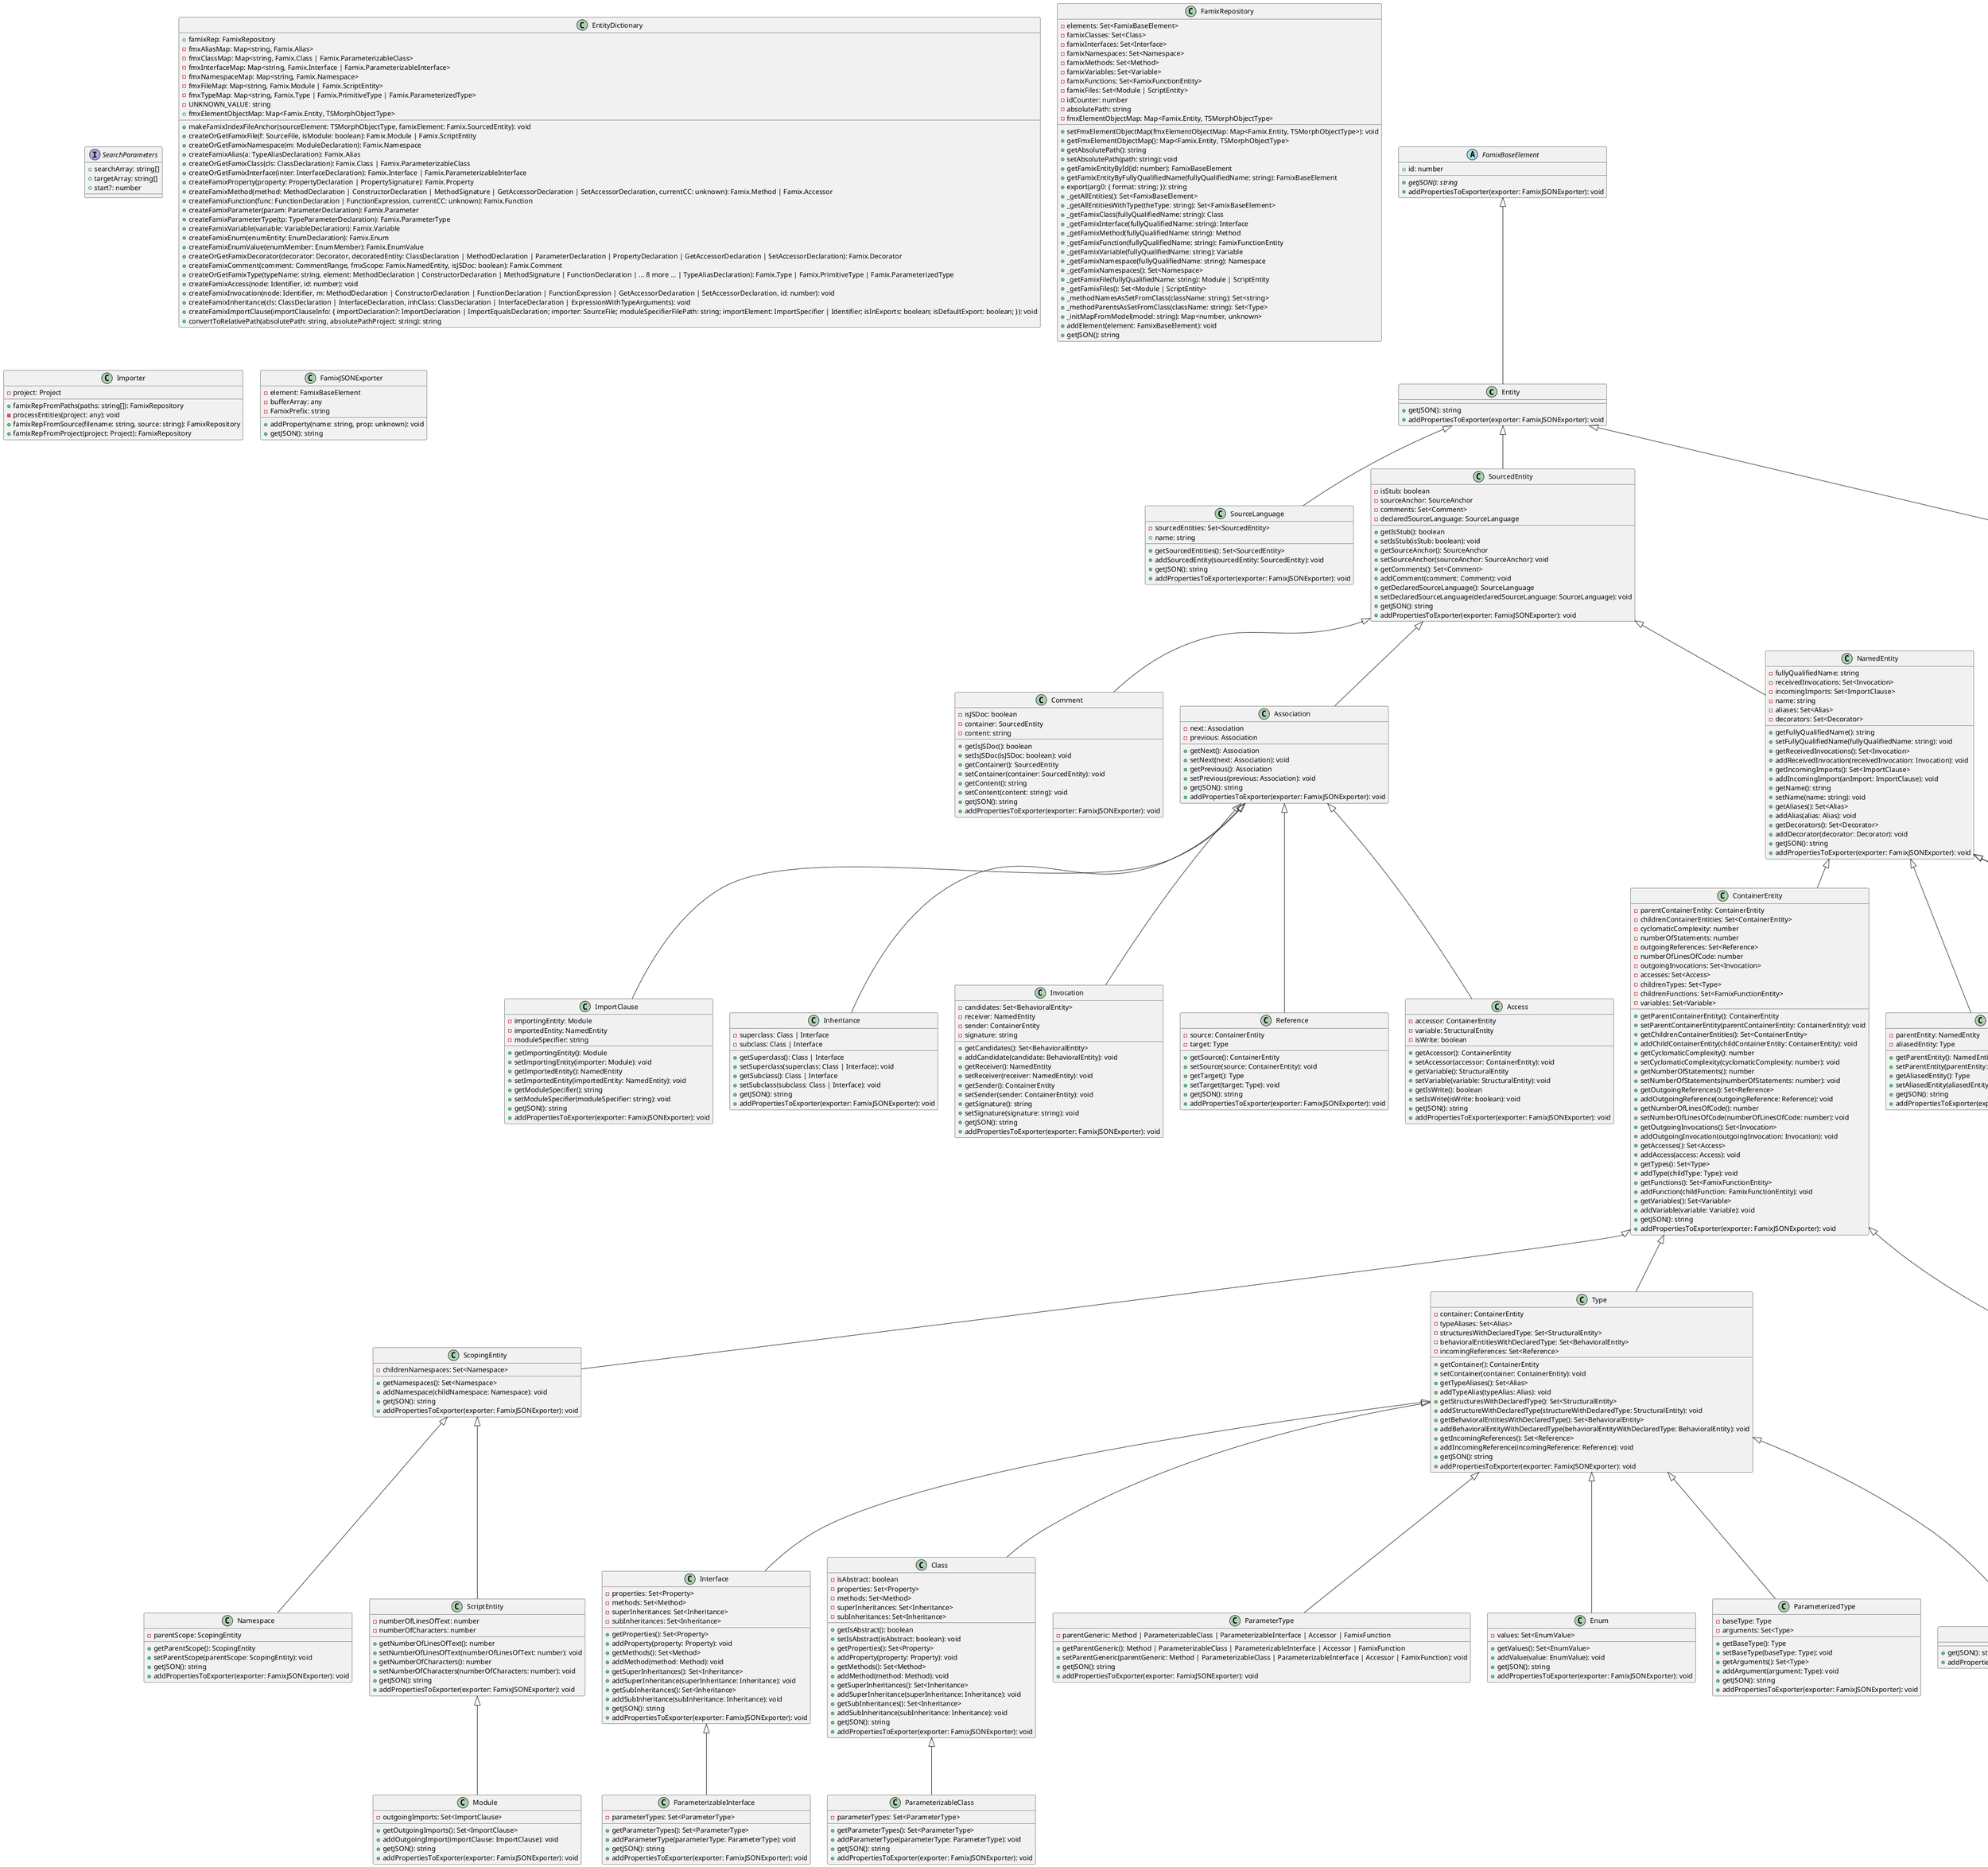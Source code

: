 @startuml
class Entity extends FamixBaseElement {
    +getJSON(): string
    +addPropertiesToExporter(exporter: FamixJSONExporter): void
}
class SourceLanguage extends Entity {
    -sourcedEntities: Set<SourcedEntity>
    +name: string
    +getSourcedEntities(): Set<SourcedEntity>
    +addSourcedEntity(sourcedEntity: SourcedEntity): void
    +getJSON(): string
    +addPropertiesToExporter(exporter: FamixJSONExporter): void
}
class Comment extends SourcedEntity {
    -isJSDoc: boolean
    +getIsJSDoc(): boolean
    +setIsJSDoc(isJSDoc: boolean): void
    -container: SourcedEntity
    +getContainer(): SourcedEntity
    +setContainer(container: SourcedEntity): void
    -content: string
    +getContent(): string
    +setContent(content: string): void
    +getJSON(): string
    +addPropertiesToExporter(exporter: FamixJSONExporter): void
}
class SourceAnchor extends Entity {
    -element: SourcedEntity
    +getElement(): SourcedEntity
    +setElement(element: SourcedEntity): void
    +getJSON(): string
    +addPropertiesToExporter(exporter: FamixJSONExporter): void
}
class SourcedEntity extends Entity {
    -isStub: boolean
    +getIsStub(): boolean
    +setIsStub(isStub: boolean): void
    -sourceAnchor: SourceAnchor
    +getSourceAnchor(): SourceAnchor
    +setSourceAnchor(sourceAnchor: SourceAnchor): void
    -comments: Set<Comment>
    +getComments(): Set<Comment>
    +addComment(comment: Comment): void
    -declaredSourceLanguage: SourceLanguage
    +getDeclaredSourceLanguage(): SourceLanguage
    +setDeclaredSourceLanguage(declaredSourceLanguage: SourceLanguage): void
    +getJSON(): string
    +addPropertiesToExporter(exporter: FamixJSONExporter): void
}
class Association extends SourcedEntity {
    -next: Association
    +getNext(): Association
    +setNext(next: Association): void
    -previous: Association
    +getPrevious(): Association
    +setPrevious(previous: Association): void
    +getJSON(): string
    +addPropertiesToExporter(exporter: FamixJSONExporter): void
}
class Namespace extends ScopingEntity {
    -parentScope: ScopingEntity
    +getParentScope(): ScopingEntity
    +setParentScope(parentScope: ScopingEntity): void
    +getJSON(): string
    +addPropertiesToExporter(exporter: FamixJSONExporter): void
}
class ScopingEntity extends ContainerEntity {
    -childrenNamespaces: Set<Namespace>
    +getNamespaces(): Set<Namespace>
    +addNamespace(childNamespace: Namespace): void
    +getJSON(): string
    +addPropertiesToExporter(exporter: FamixJSONExporter): void
}
class ScriptEntity extends ScopingEntity {
    -numberOfLinesOfText: number
    +getNumberOfLinesOfText(): number
    +setNumberOfLinesOfText(numberOfLinesOfText: number): void
    -numberOfCharacters: number
    +getNumberOfCharacters(): number
    +setNumberOfCharacters(numberOfCharacters: number): void
    +getJSON(): string
    +addPropertiesToExporter(exporter: FamixJSONExporter): void
}
class Module extends ScriptEntity {
    -outgoingImports: Set<ImportClause>
    +getOutgoingImports(): Set<ImportClause>
    +addOutgoingImport(importClause: ImportClause): void
    +getJSON(): string
    +addPropertiesToExporter(exporter: FamixJSONExporter): void
}
class ImportClause extends Association {
    -importingEntity: Module
    +getImportingEntity(): Module
    +setImportingEntity(importer: Module): void
    -importedEntity: NamedEntity
    +getImportedEntity(): NamedEntity
    +setImportedEntity(importedEntity: NamedEntity): void
    -moduleSpecifier: string
    +getModuleSpecifier(): string
    +setModuleSpecifier(moduleSpecifier: string): void
    +getJSON(): string
    +addPropertiesToExporter(exporter: FamixJSONExporter): void
}
class Alias extends NamedEntity {
    -parentEntity: NamedEntity
    +getParentEntity(): NamedEntity
    +setParentEntity(parentEntity: NamedEntity): void
    -aliasedEntity: Type
    +getAliasedEntity(): Type
    +setAliasedEntity(aliasedEntity: Type): void
    +getJSON(): string
    +addPropertiesToExporter(exporter: FamixJSONExporter): void
}
class Decorator extends NamedEntity {
    -decoratorExpression: string
    +getDecoratorExpression(): string
    +setDecoratorExpression(decoratorExpression: string): void
    -decoratedEntity: NamedEntity
    +getDecoratedEntity(): NamedEntity
    +setDecoratedEntity(decoratedEntity: NamedEntity): void
    +getJSON(): string
    +addPropertiesToExporter(exporter: FamixJSONExporter): void
}
class NamedEntity extends SourcedEntity {
    -fullyQualifiedName: string
    +getFullyQualifiedName(): string
    +setFullyQualifiedName(fullyQualifiedName: string): void
    -receivedInvocations: Set<Invocation>
    +getReceivedInvocations(): Set<Invocation>
    +addReceivedInvocation(receivedInvocation: Invocation): void
    -incomingImports: Set<ImportClause>
    +getIncomingImports(): Set<ImportClause>
    +addIncomingImport(anImport: ImportClause): void
    -name: string
    +getName(): string
    +setName(name: string): void
    -aliases: Set<Alias>
    +getAliases(): Set<Alias>
    +addAlias(alias: Alias): void
    -decorators: Set<Decorator>
    +getDecorators(): Set<Decorator>
    +addDecorator(decorator: Decorator): void
    +getJSON(): string
    +addPropertiesToExporter(exporter: FamixJSONExporter): void
}
class Parameter extends StructuralEntity {
    -parentEntity: BehavioralEntity
    +getParentEntity(): BehavioralEntity
    +setParentEntity(parentEntity: BehavioralEntity): void
    +getJSON(): string
    +addPropertiesToExporter(exporter: FamixJSONExporter): void
}
class Property extends StructuralEntity {
    -isClassSide: boolean
    +getIsClassSide(): boolean
    +setIsClassSide(isClassSide: boolean): void
    -parentEntity: Class | Interface
    +getParentEntity(): Class | Interface
    +setParentEntity(parentEntity: Class | Interface): void
    -modifiers: Set<string>
    +getModifiers(): Set<string>
    +addModifier(modifier: string): void
    +getJSON(): string
    +addPropertiesToExporter(exporter: FamixJSONExporter): void
}
class Inheritance extends Association {
    -superclass: Class | Interface
    +getSuperclass(): Class | Interface
    +setSuperclass(superclass: Class | Interface): void
    -subclass: Class | Interface
    +getSubclass(): Class | Interface
    +setSubclass(subclass: Class | Interface): void
    +getJSON(): string
    +addPropertiesToExporter(exporter: FamixJSONExporter): void
}
class Interface extends Type {
    -properties: Set<Property>
    +getProperties(): Set<Property>
    +addProperty(property: Property): void
    -methods: Set<Method>
    +getMethods(): Set<Method>
    +addMethod(method: Method): void
    -superInheritances: Set<Inheritance>
    +getSuperInheritances(): Set<Inheritance>
    +addSuperInheritance(superInheritance: Inheritance): void
    -subInheritances: Set<Inheritance>
    +getSubInheritances(): Set<Inheritance>
    +addSubInheritance(subInheritance: Inheritance): void
    +getJSON(): string
    +addPropertiesToExporter(exporter: FamixJSONExporter): void
}
class Method extends BehavioralEntity {
    -parentEntity: Class | Interface
    +getParentEntity(): Class | Interface
    +setParentEntity(parentEntity: Class | Interface): void
    -kind: string
    +getKind(): string
    +setKind(kind: string): void
    -isAbstract: boolean
    +getIsAbstract(): boolean
    +setIsAbstract(isAbstract: boolean): void
    -isClassSide: boolean
    +getIsClassSide(): boolean
    +setIsClassSide(isClassSide: boolean): void
    -isPrivate: boolean
    +getIsPrivate(): boolean
    +setIsPrivate(isPrivate: boolean): void
    -isPublic: boolean
    +getIsPublic(): boolean
    +setIsPublic(isPublic: boolean): void
    -isProtected: boolean
    +getIsProtected(): boolean
    +setIsProtected(isProtected: boolean): void
    +getJSON(): string
    +addPropertiesToExporter(exporter: FamixJSONExporter): void
}
class Class extends Type {
    -isAbstract: boolean
    +getIsAbstract(): boolean
    +setIsAbstract(isAbstract: boolean): void
    -properties: Set<Property>
    +getProperties(): Set<Property>
    +addProperty(property: Property): void
    -methods: Set<Method>
    +getMethods(): Set<Method>
    +addMethod(method: Method): void
    -superInheritances: Set<Inheritance>
    +getSuperInheritances(): Set<Inheritance>
    +addSuperInheritance(superInheritance: Inheritance): void
    -subInheritances: Set<Inheritance>
    +getSubInheritances(): Set<Inheritance>
    +addSubInheritance(subInheritance: Inheritance): void
    +getJSON(): string
    +addPropertiesToExporter(exporter: FamixJSONExporter): void
}
class ParameterizableClass extends Class {
    -parameterTypes: Set<ParameterType>
    +getParameterTypes(): Set<ParameterType>
    +addParameterType(parameterType: ParameterType): void
    +getJSON(): string
    +addPropertiesToExporter(exporter: FamixJSONExporter): void
}
class ParameterizableInterface extends Interface {
    -parameterTypes: Set<ParameterType>
    +getParameterTypes(): Set<ParameterType>
    +addParameterType(parameterType: ParameterType): void
    +getJSON(): string
    +addPropertiesToExporter(exporter: FamixJSONExporter): void
}
class Function extends BehavioralEntity {
    +getJSON(): string
    +addPropertiesToExporter(exporter: FamixJSONExporter): void
}
class Accessor extends Method {
    +getJSON(): string
    +addPropertiesToExporter(exporter: FamixJSONExporter): void
}
class ParameterType extends Type {
    -parentGeneric: Method | ParameterizableClass | ParameterizableInterface | Accessor | FamixFunction
    +getParentGeneric(): Method | ParameterizableClass | ParameterizableInterface | Accessor | FamixFunction
    +setParentGeneric(parentGeneric: Method | ParameterizableClass | ParameterizableInterface | Accessor | FamixFunction): void
    +getJSON(): string
    +addPropertiesToExporter(exporter: FamixJSONExporter): void
}
class BehavioralEntity extends ContainerEntity {
    -isGeneric: boolean
    +getIsGeneric(): boolean
    +setIsGeneric(isGeneric: boolean): void
    -signature: string
    +getSignature(): string
    +setSignature(signature: string): void
    -parameters: Set<Parameter>
    +getParameters(): Set<Parameter>
    +addParameter(parameter: Parameter): void
    -numberOfParameters: number
    +getNumberOfParameters(): number
    +setNumberOfParameters(numberOfParameters: number): void
    -incomingInvocations: Set<Invocation>
    +getIncomingInvocations(): Set<Invocation>
    +addIncomingInvocation(incomingInvocation: Invocation): void
    -declaredType: Type
    +getDeclaredType(): Type
    +setDeclaredType(declaredType: Type): void
    -typeParameters: Set<ParameterType>
    +getParameterTypes(): Set<ParameterType>
    +addParameterType(typeParameter: ParameterType): void
    +getJSON(): string
    +addPropertiesToExporter(exporter: FamixJSONExporter): void
}
class Invocation extends Association {
    -candidates: Set<BehavioralEntity>
    +getCandidates(): Set<BehavioralEntity>
    +addCandidate(candidate: BehavioralEntity): void
    -receiver: NamedEntity
    +getReceiver(): NamedEntity
    +setReceiver(receiver: NamedEntity): void
    -sender: ContainerEntity
    +getSender(): ContainerEntity
    +setSender(sender: ContainerEntity): void
    -signature: string
    +getSignature(): string
    +setSignature(signature: string): void
    +getJSON(): string
    +addPropertiesToExporter(exporter: FamixJSONExporter): void
}
class Reference extends Association {
    -source: ContainerEntity
    +getSource(): ContainerEntity
    +setSource(source: ContainerEntity): void
    -target: Type
    +getTarget(): Type
    +setTarget(target: Type): void
    +getJSON(): string
    +addPropertiesToExporter(exporter: FamixJSONExporter): void
}
class Variable extends StructuralEntity {
    -parentContainerEntity: ContainerEntity
    +getParentContainerEntity(): ContainerEntity
    +setParentContainerEntity(parentContainerEntity: ContainerEntity): void
    +getJSON(): string
    +addPropertiesToExporter(exporter: FamixJSONExporter): void
}
class ContainerEntity extends NamedEntity {
    -parentContainerEntity: ContainerEntity
    +getParentContainerEntity(): ContainerEntity
    +setParentContainerEntity(parentContainerEntity: ContainerEntity): void
    -childrenContainerEntities: Set<ContainerEntity>
    +getChildrenContainerEntities(): Set<ContainerEntity>
    +addChildContainerEntity(childContainerEntity: ContainerEntity): void
    -cyclomaticComplexity: number
    +getCyclomaticComplexity(): number
    +setCyclomaticComplexity(cyclomaticComplexity: number): void
    -numberOfStatements: number
    +getNumberOfStatements(): number
    +setNumberOfStatements(numberOfStatements: number): void
    -outgoingReferences: Set<Reference>
    +getOutgoingReferences(): Set<Reference>
    +addOutgoingReference(outgoingReference: Reference): void
    -numberOfLinesOfCode: number
    +getNumberOfLinesOfCode(): number
    +setNumberOfLinesOfCode(numberOfLinesOfCode: number): void
    -outgoingInvocations: Set<Invocation>
    +getOutgoingInvocations(): Set<Invocation>
    +addOutgoingInvocation(outgoingInvocation: Invocation): void
    -accesses: Set<Access>
    +getAccesses(): Set<Access>
    +addAccess(access: Access): void
    -childrenTypes: Set<Type>
    +getTypes(): Set<Type>
    +addType(childType: Type): void
    -childrenFunctions: Set<FamixFunctionEntity>
    +getFunctions(): Set<FamixFunctionEntity>
    +addFunction(childFunction: FamixFunctionEntity): void
    -variables: Set<Variable>
    +getVariables(): Set<Variable>
    +addVariable(variable: Variable): void
    +getJSON(): string
    +addPropertiesToExporter(exporter: FamixJSONExporter): void
}
class Type extends ContainerEntity {
    -container: ContainerEntity
    +getContainer(): ContainerEntity
    +setContainer(container: ContainerEntity): void
    -typeAliases: Set<Alias>
    +getTypeAliases(): Set<Alias>
    +addTypeAlias(typeAlias: Alias): void
    -structuresWithDeclaredType: Set<StructuralEntity>
    +getStructuresWithDeclaredType(): Set<StructuralEntity>
    +addStructureWithDeclaredType(structureWithDeclaredType: StructuralEntity): void
    -behavioralEntitiesWithDeclaredType: Set<BehavioralEntity>
    +getBehavioralEntitiesWithDeclaredType(): Set<BehavioralEntity>
    +addBehavioralEntityWithDeclaredType(behavioralEntityWithDeclaredType: BehavioralEntity): void
    -incomingReferences: Set<Reference>
    +getIncomingReferences(): Set<Reference>
    +addIncomingReference(incomingReference: Reference): void
    +getJSON(): string
    +addPropertiesToExporter(exporter: FamixJSONExporter): void
}
class StructuralEntity extends NamedEntity {
    -incomingAccesses: Set<Access>
    +getIncomingAccesses(): Set<Access>
    +addIncomingAccess(incomingAccess: Access): void
    -declaredType: Type
    +getDeclaredType(): Type
    +setDeclaredType(declaredType: Type): void
    +getJSON(): string
    +addPropertiesToExporter(exporter: FamixJSONExporter): void
}
class Access extends Association {
    -accessor: ContainerEntity
    +getAccessor(): ContainerEntity
    +setAccessor(accessor: ContainerEntity): void
    -variable: StructuralEntity
    +getVariable(): StructuralEntity
    +setVariable(variable: StructuralEntity): void
    -isWrite: boolean
    +getIsWrite(): boolean
    +setIsWrite(isWrite: boolean): void
    +getJSON(): string
    +addPropertiesToExporter(exporter: FamixJSONExporter): void
}
class Enum extends Type {
    -values: Set<EnumValue>
    +getValues(): Set<EnumValue>
    +addValue(value: EnumValue): void
    +getJSON(): string
    +addPropertiesToExporter(exporter: FamixJSONExporter): void
}
class EnumValue extends StructuralEntity {
    -parentEntity: Enum
    +getParentEntity(): Enum
    +setParentEntity(parentEntity: Enum): void
    +getJSON(): string
    +addPropertiesToExporter(exporter: FamixJSONExporter): void
}
class ImplicitVariable extends Variable {
    +getJSON(): string
    +addPropertiesToExporter(exporter: FamixJSONExporter): void
}
class IndexedFileAnchor extends SourceAnchor {
    -startPos: number
    +getStartPos(): number
    +setStartPos(startPos: number): void
    -endPos: number
    +getEndPos(): number
    +setEndPos(endPos: number): void
    -endLine: number
    +getEndLine(): number
    +setEndLine(sourceEndLine: number): void
    -startLine: number
    +getStartLine(): number
    +setStartLine(sourceStartLine: number): void
    -fileName: string
    +getFileName(): string
    +setFileName(fileName: string): void
    +getJSON(): string
    +addPropertiesToExporter(exporter: FamixJSONExporter): void
}
class ParameterizedType extends Type {
    -baseType: Type
    +getBaseType(): Type
    +setBaseType(baseType: Type): void
    -arguments: Set<Type>
    +getArguments(): Set<Type>
    +addArgument(argument: Type): void
    +getJSON(): string
    +addPropertiesToExporter(exporter: FamixJSONExporter): void
}
class PrimitiveType extends Type {
    +getJSON(): string
    +addPropertiesToExporter(exporter: FamixJSONExporter): void
}
class TextAnchor extends SourceAnchor {
    -startPos: number
    +getStartPos(): number
    +setStartPos(startPos: number): void
    -endPos: number
    +getEndPos(): number
    +setEndPos(endPos: number): void
    -fileName: string
    +getFileName(): string
    +setFileName(fileName: string): void
    +getJSON(): string
    +addPropertiesToExporter(exporter: FamixJSONExporter): void
}
interface SearchParameters {
    +searchArray: string[]
    +targetArray: string[]
    +start?: number
}
class EntityDictionary {
    +famixRep: FamixRepository
    -fmxAliasMap: Map<string, Famix.Alias>
    -fmxClassMap: Map<string, Famix.Class | Famix.ParameterizableClass>
    -fmxInterfaceMap: Map<string, Famix.Interface | Famix.ParameterizableInterface>
    -fmxNamespaceMap: Map<string, Famix.Namespace>
    -fmxFileMap: Map<string, Famix.Module | Famix.ScriptEntity>
    -fmxTypeMap: Map<string, Famix.Type | Famix.PrimitiveType | Famix.ParameterizedType>
    -UNKNOWN_VALUE: string
    +fmxElementObjectMap: Map<Famix.Entity, TSMorphObjectType>
    +makeFamixIndexFileAnchor(sourceElement: TSMorphObjectType, famixElement: Famix.SourcedEntity): void
    +createOrGetFamixFile(f: SourceFile, isModule: boolean): Famix.Module | Famix.ScriptEntity
    +createOrGetFamixNamespace(m: ModuleDeclaration): Famix.Namespace
    +createFamixAlias(a: TypeAliasDeclaration): Famix.Alias
    +createOrGetFamixClass(cls: ClassDeclaration): Famix.Class | Famix.ParameterizableClass
    +createOrGetFamixInterface(inter: InterfaceDeclaration): Famix.Interface | Famix.ParameterizableInterface
    +createFamixProperty(property: PropertyDeclaration | PropertySignature): Famix.Property
    +createFamixMethod(method: MethodDeclaration | ConstructorDeclaration | MethodSignature | GetAccessorDeclaration | SetAccessorDeclaration, currentCC: unknown): Famix.Method | Famix.Accessor
    +createFamixFunction(func: FunctionDeclaration | FunctionExpression, currentCC: unknown): Famix.Function
    +createFamixParameter(param: ParameterDeclaration): Famix.Parameter
    +createFamixParameterType(tp: TypeParameterDeclaration): Famix.ParameterType
    +createFamixVariable(variable: VariableDeclaration): Famix.Variable
    +createFamixEnum(enumEntity: EnumDeclaration): Famix.Enum
    +createFamixEnumValue(enumMember: EnumMember): Famix.EnumValue
    +createOrGetFamixDecorator(decorator: Decorator, decoratedEntity: ClassDeclaration | MethodDeclaration | ParameterDeclaration | PropertyDeclaration | GetAccessorDeclaration | SetAccessorDeclaration): Famix.Decorator
    +createFamixComment(comment: CommentRange, fmxScope: Famix.NamedEntity, isJSDoc: boolean): Famix.Comment
    +createOrGetFamixType(typeName: string, element: MethodDeclaration | ConstructorDeclaration | MethodSignature | FunctionDeclaration | ... 8 more ... | TypeAliasDeclaration): Famix.Type | Famix.PrimitiveType | Famix.ParameterizedType
    +createFamixAccess(node: Identifier, id: number): void
    +createFamixInvocation(node: Identifier, m: MethodDeclaration | ConstructorDeclaration | FunctionDeclaration | FunctionExpression | GetAccessorDeclaration | SetAccessorDeclaration, id: number): void
    +createFamixInheritance(cls: ClassDeclaration | InterfaceDeclaration, inhClass: ClassDeclaration | InterfaceDeclaration | ExpressionWithTypeArguments): void
    +createFamixImportClause(importClauseInfo: { importDeclaration?: ImportDeclaration | ImportEqualsDeclaration; importer: SourceFile; moduleSpecifierFilePath: string; importElement: ImportSpecifier | Identifier; isInExports: boolean; isDefaultExport: boolean; }): void
    +convertToRelativePath(absolutePath: string, absolutePathProject: string): string
}
class FamixRepository {
    -elements: Set<FamixBaseElement>
    -famixClasses: Set<Class>
    -famixInterfaces: Set<Interface>
    -famixNamespaces: Set<Namespace>
    -famixMethods: Set<Method>
    -famixVariables: Set<Variable>
    -famixFunctions: Set<FamixFunctionEntity>
    -famixFiles: Set<Module | ScriptEntity>
    -idCounter: number
    -absolutePath: string
    -fmxElementObjectMap: Map<Famix.Entity, TSMorphObjectType>
    +setFmxElementObjectMap(fmxElementObjectMap: Map<Famix.Entity, TSMorphObjectType>): void
    +getFmxElementObjectMap(): Map<Famix.Entity, TSMorphObjectType>
    +getAbsolutePath(): string
    +setAbsolutePath(path: string): void
    +getFamixEntityById(id: number): FamixBaseElement
    +getFamixEntityByFullyQualifiedName(fullyQualifiedName: string): FamixBaseElement
    +export(arg0: { format: string; }): string
    +_getAllEntities(): Set<FamixBaseElement>
    +_getAllEntitiesWithType(theType: string): Set<FamixBaseElement>
    +_getFamixClass(fullyQualifiedName: string): Class
    +_getFamixInterface(fullyQualifiedName: string): Interface
    +_getFamixMethod(fullyQualifiedName: string): Method
    +_getFamixFunction(fullyQualifiedName: string): FamixFunctionEntity
    +_getFamixVariable(fullyQualifiedName: string): Variable
    +_getFamixNamespace(fullyQualifiedName: string): Namespace
    +_getFamixNamespaces(): Set<Namespace>
    +_getFamixFile(fullyQualifiedName: string): Module | ScriptEntity
    +_getFamixFiles(): Set<Module | ScriptEntity>
    +_methodNamesAsSetFromClass(className: string): Set<string>
    +_methodParentsAsSetFromClass(className: string): Set<Type>
    +_initMapFromModel(model: string): Map<number, unknown>
    +addElement(element: FamixBaseElement): void
    +getJSON(): string
}
class Importer {
    -project: Project
    +famixRepFromPaths(paths: string[]): FamixRepository
    -processEntities(project: any): void
    +famixRepFromSource(filename: string, source: string): FamixRepository
    +famixRepFromProject(project: Project): FamixRepository
}
abstract class FamixBaseElement {
    +id: number
    +{abstract} getJSON(): string
    +addPropertiesToExporter(exporter: FamixJSONExporter): void
}
class FamixJSONExporter {
    -element: FamixBaseElement
    -bufferArray: any
    -FamixPrefix: string
    +addProperty(name: string, prop: unknown): void
    +getJSON(): string
}
@enduml